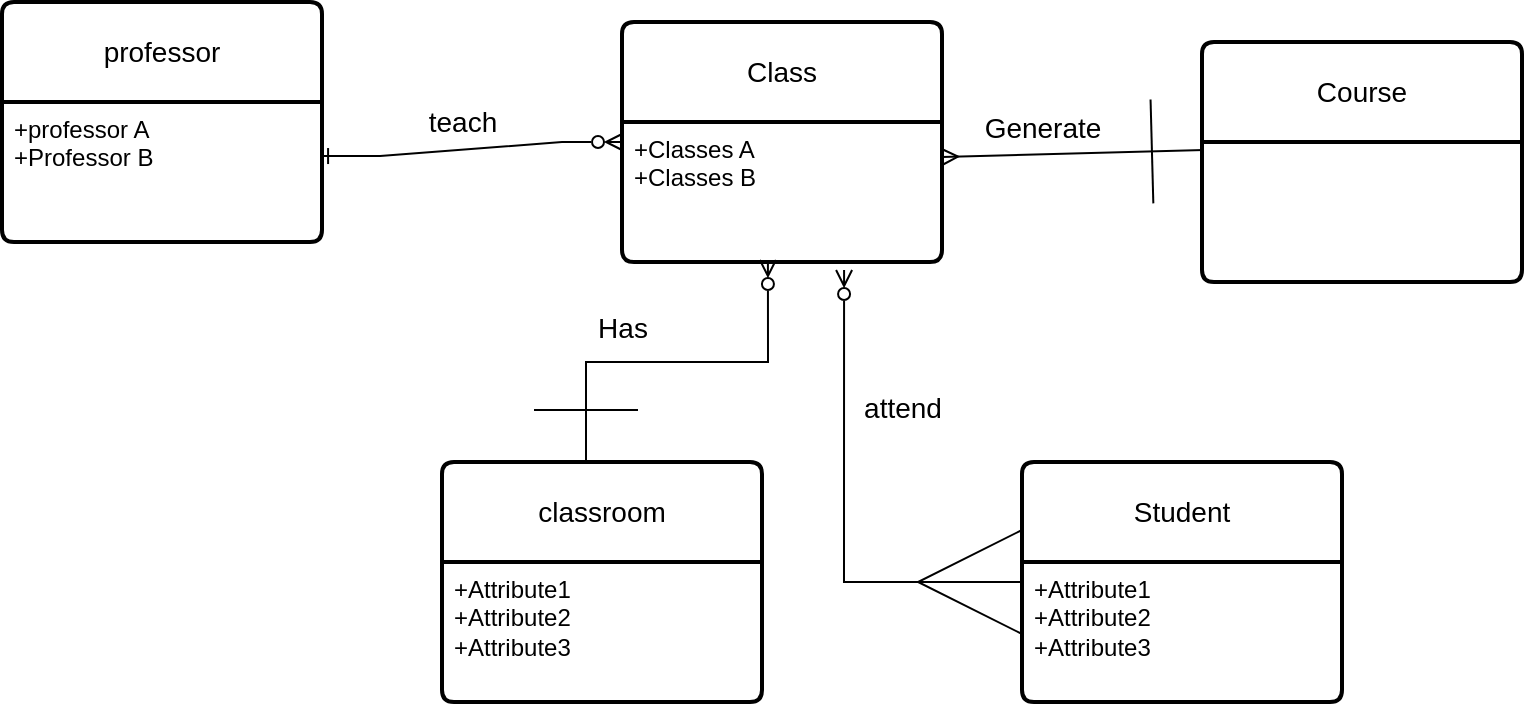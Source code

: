 <mxfile version="21.8.0" type="github" pages="2">
  <diagram name="Page-1" id="ucpoQI5Fnj8_0Z0wmXHn">
    <mxGraphModel dx="1434" dy="790" grid="1" gridSize="10" guides="1" tooltips="1" connect="1" arrows="1" fold="1" page="1" pageScale="1" pageWidth="850" pageHeight="1100" math="0" shadow="0">
      <root>
        <mxCell id="0" />
        <mxCell id="1" parent="0" />
        <mxCell id="C6ej6HqzMv-sukLRbrA7-1" value="Class" style="swimlane;childLayout=stackLayout;horizontal=1;startSize=50;horizontalStack=0;rounded=1;fontSize=14;fontStyle=0;strokeWidth=2;resizeParent=0;resizeLast=1;shadow=0;dashed=0;align=center;arcSize=4;whiteSpace=wrap;html=1;" vertex="1" parent="1">
          <mxGeometry x="320" y="280" width="160" height="120" as="geometry" />
        </mxCell>
        <mxCell id="C6ej6HqzMv-sukLRbrA7-2" value="+Classes A&lt;br&gt;+Classes B" style="align=left;strokeColor=none;fillColor=none;spacingLeft=4;fontSize=12;verticalAlign=top;resizable=0;rotatable=0;part=1;html=1;" vertex="1" parent="C6ej6HqzMv-sukLRbrA7-1">
          <mxGeometry y="50" width="160" height="70" as="geometry" />
        </mxCell>
        <mxCell id="C6ej6HqzMv-sukLRbrA7-3" value="professor" style="swimlane;childLayout=stackLayout;horizontal=1;startSize=50;horizontalStack=0;rounded=1;fontSize=14;fontStyle=0;strokeWidth=2;resizeParent=0;resizeLast=1;shadow=0;dashed=0;align=center;arcSize=4;whiteSpace=wrap;html=1;" vertex="1" parent="1">
          <mxGeometry x="10" y="270" width="160" height="120" as="geometry" />
        </mxCell>
        <mxCell id="C6ej6HqzMv-sukLRbrA7-4" value="+professor A&lt;br&gt;+Professor B&lt;br&gt;" style="align=left;strokeColor=none;fillColor=none;spacingLeft=4;fontSize=12;verticalAlign=top;resizable=0;rotatable=0;part=1;html=1;" vertex="1" parent="C6ej6HqzMv-sukLRbrA7-3">
          <mxGeometry y="50" width="160" height="70" as="geometry" />
        </mxCell>
        <mxCell id="C6ej6HqzMv-sukLRbrA7-6" value="" style="edgeStyle=entityRelationEdgeStyle;fontSize=12;html=1;endArrow=ERzeroToMany;startArrow=ERone;rounded=0;entryX=0;entryY=0.5;entryDx=0;entryDy=0;exitX=0.994;exitY=0.386;exitDx=0;exitDy=0;exitPerimeter=0;startFill=0;endFill=0;" edge="1" parent="1" source="C6ej6HqzMv-sukLRbrA7-4" target="C6ej6HqzMv-sukLRbrA7-1">
          <mxGeometry width="100" height="100" relative="1" as="geometry">
            <mxPoint x="370" y="460" as="sourcePoint" />
            <mxPoint x="470" y="360" as="targetPoint" />
          </mxGeometry>
        </mxCell>
        <mxCell id="C6ej6HqzMv-sukLRbrA7-7" value="Course" style="swimlane;childLayout=stackLayout;horizontal=1;startSize=50;horizontalStack=0;rounded=1;fontSize=14;fontStyle=0;strokeWidth=2;resizeParent=0;resizeLast=1;shadow=0;dashed=0;align=center;arcSize=4;whiteSpace=wrap;html=1;" vertex="1" parent="1">
          <mxGeometry x="610" y="290" width="160" height="120" as="geometry" />
        </mxCell>
        <mxCell id="C6ej6HqzMv-sukLRbrA7-9" value="classroom" style="swimlane;childLayout=stackLayout;horizontal=1;startSize=50;horizontalStack=0;rounded=1;fontSize=14;fontStyle=0;strokeWidth=2;resizeParent=0;resizeLast=1;shadow=0;dashed=0;align=center;arcSize=4;whiteSpace=wrap;html=1;" vertex="1" parent="1">
          <mxGeometry x="230" y="500" width="160" height="120" as="geometry" />
        </mxCell>
        <mxCell id="C6ej6HqzMv-sukLRbrA7-10" value="+Attribute1&#xa;+Attribute2&#xa;+Attribute3" style="align=left;strokeColor=none;fillColor=none;spacingLeft=4;fontSize=12;verticalAlign=top;resizable=0;rotatable=0;part=1;html=1;" vertex="1" parent="C6ej6HqzMv-sukLRbrA7-9">
          <mxGeometry y="50" width="160" height="70" as="geometry" />
        </mxCell>
        <mxCell id="C6ej6HqzMv-sukLRbrA7-13" value="" style="fontSize=12;html=1;endArrow=ERmany;endFill=0;rounded=0;fontFamily=Helvetica;fontColor=default;startSize=50;entryX=1;entryY=0.25;entryDx=0;entryDy=0;startArrow=ERone;startFill=0;exitX=0.006;exitY=0.45;exitDx=0;exitDy=0;exitPerimeter=0;" edge="1" parent="1" source="C6ej6HqzMv-sukLRbrA7-7" target="C6ej6HqzMv-sukLRbrA7-2">
          <mxGeometry width="100" height="100" relative="1" as="geometry">
            <mxPoint x="600" y="350" as="sourcePoint" />
            <mxPoint x="610" y="400" as="targetPoint" />
          </mxGeometry>
        </mxCell>
        <mxCell id="C6ej6HqzMv-sukLRbrA7-14" value="" style="edgeStyle=orthogonalEdgeStyle;fontSize=12;html=1;endArrow=ERzeroToMany;endFill=0;rounded=0;fontFamily=Helvetica;fontColor=default;startSize=50;entryX=0.456;entryY=0.986;entryDx=0;entryDy=0;exitX=0.45;exitY=0;exitDx=0;exitDy=0;entryPerimeter=0;startArrow=ERone;startFill=0;exitPerimeter=0;" edge="1" parent="1" source="C6ej6HqzMv-sukLRbrA7-9" target="C6ej6HqzMv-sukLRbrA7-2">
          <mxGeometry width="100" height="100" relative="1" as="geometry">
            <mxPoint x="240" y="570" as="sourcePoint" />
            <mxPoint x="370" y="410" as="targetPoint" />
          </mxGeometry>
        </mxCell>
        <mxCell id="C6ej6HqzMv-sukLRbrA7-15" value="teach" style="text;html=1;align=center;verticalAlign=middle;resizable=0;points=[];autosize=1;strokeColor=none;fillColor=none;fontSize=14;fontFamily=Helvetica;fontColor=default;" vertex="1" parent="1">
          <mxGeometry x="210" y="315" width="60" height="30" as="geometry" />
        </mxCell>
        <mxCell id="C6ej6HqzMv-sukLRbrA7-17" value="Student" style="swimlane;childLayout=stackLayout;horizontal=1;startSize=50;horizontalStack=0;rounded=1;fontSize=14;fontStyle=0;strokeWidth=2;resizeParent=0;resizeLast=1;shadow=0;dashed=0;align=center;arcSize=4;whiteSpace=wrap;html=1;strokeColor=default;verticalAlign=middle;fontFamily=Helvetica;fontColor=default;fillColor=default;" vertex="1" parent="1">
          <mxGeometry x="520" y="500" width="160" height="120" as="geometry" />
        </mxCell>
        <mxCell id="C6ej6HqzMv-sukLRbrA7-18" value="+Attribute1&#xa;+Attribute2&#xa;+Attribute3" style="align=left;strokeColor=none;fillColor=none;spacingLeft=4;fontSize=12;verticalAlign=top;resizable=0;rotatable=0;part=1;html=1;rounded=1;shadow=0;dashed=0;strokeWidth=2;fontFamily=Helvetica;fontColor=default;startSize=50;" vertex="1" parent="C6ej6HqzMv-sukLRbrA7-17">
          <mxGeometry y="50" width="160" height="70" as="geometry" />
        </mxCell>
        <mxCell id="C6ej6HqzMv-sukLRbrA7-20" value="Generate" style="text;html=1;align=center;verticalAlign=middle;resizable=0;points=[];autosize=1;strokeColor=none;fillColor=none;fontSize=14;fontFamily=Helvetica;fontColor=default;" vertex="1" parent="1">
          <mxGeometry x="490" y="318" width="80" height="30" as="geometry" />
        </mxCell>
        <mxCell id="C6ej6HqzMv-sukLRbrA7-21" style="edgeStyle=orthogonalEdgeStyle;rounded=0;orthogonalLoop=1;jettySize=auto;html=1;entryX=0.694;entryY=1.057;entryDx=0;entryDy=0;entryPerimeter=0;fontFamily=Helvetica;fontSize=14;fontColor=default;startSize=50;startArrow=ERmany;startFill=0;endArrow=ERzeroToMany;endFill=0;" edge="1" parent="1" source="C6ej6HqzMv-sukLRbrA7-17" target="C6ej6HqzMv-sukLRbrA7-2">
          <mxGeometry relative="1" as="geometry">
            <Array as="points">
              <mxPoint x="431" y="560" />
            </Array>
          </mxGeometry>
        </mxCell>
        <mxCell id="C6ej6HqzMv-sukLRbrA7-24" value="Has" style="text;html=1;align=center;verticalAlign=middle;resizable=0;points=[];autosize=1;strokeColor=none;fillColor=none;fontSize=14;fontFamily=Helvetica;fontColor=default;" vertex="1" parent="1">
          <mxGeometry x="295" y="418" width="50" height="30" as="geometry" />
        </mxCell>
        <mxCell id="C6ej6HqzMv-sukLRbrA7-25" value="attend" style="text;html=1;align=center;verticalAlign=middle;resizable=0;points=[];autosize=1;strokeColor=none;fillColor=none;fontSize=14;fontFamily=Helvetica;fontColor=default;" vertex="1" parent="1">
          <mxGeometry x="430" y="458" width="60" height="30" as="geometry" />
        </mxCell>
      </root>
    </mxGraphModel>
  </diagram>
  <diagram id="-_ReiI9OspDeu2r3yuNp" name="Page-2">
    <mxGraphModel dx="1434" dy="790" grid="1" gridSize="10" guides="1" tooltips="1" connect="1" arrows="1" fold="1" page="1" pageScale="1" pageWidth="850" pageHeight="1100" math="0" shadow="0">
      <root>
        <mxCell id="0" />
        <mxCell id="1" parent="0" />
        <mxCell id="LTZjBFHPBv4KuNJ1iIY4-10" style="rounded=0;orthogonalLoop=1;jettySize=auto;html=1;entryX=0;entryY=0.25;entryDx=0;entryDy=0;fontFamily=Helvetica;fontSize=14;fontColor=default;startSize=6;startArrow=ERzeroToMany;startFill=0;endArrow=ERone;endFill=0;exitX=1;exitY=0.25;exitDx=0;exitDy=0;" edge="1" parent="1" source="LTZjBFHPBv4KuNJ1iIY4-3" target="LTZjBFHPBv4KuNJ1iIY4-5">
          <mxGeometry relative="1" as="geometry">
            <mxPoint x="290" y="271.25" as="sourcePoint" />
            <mxPoint x="450" y="268.75" as="targetPoint" />
          </mxGeometry>
        </mxCell>
        <mxCell id="LTZjBFHPBv4KuNJ1iIY4-2" value="invoice" style="swimlane;childLayout=stackLayout;horizontal=1;startSize=50;horizontalStack=0;rounded=1;fontSize=14;fontStyle=0;strokeWidth=2;resizeParent=0;resizeLast=1;shadow=0;dashed=0;align=center;arcSize=4;whiteSpace=wrap;html=1;strokeColor=default;verticalAlign=middle;fontFamily=Helvetica;fontColor=default;fillColor=default;" vertex="1" parent="1">
          <mxGeometry x="120" y="200" width="160" height="120" as="geometry" />
        </mxCell>
        <mxCell id="LTZjBFHPBv4KuNJ1iIY4-3" value="+Invoice ID&lt;br&gt;+" style="align=left;strokeColor=none;fillColor=none;spacingLeft=4;fontSize=12;verticalAlign=top;resizable=0;rotatable=0;part=1;html=1;rounded=1;shadow=0;dashed=0;strokeWidth=2;fontFamily=Helvetica;fontColor=default;startSize=50;" vertex="1" parent="LTZjBFHPBv4KuNJ1iIY4-2">
          <mxGeometry y="50" width="160" height="70" as="geometry" />
        </mxCell>
        <mxCell id="LTZjBFHPBv4KuNJ1iIY4-4" value="sale person" style="swimlane;childLayout=stackLayout;horizontal=1;startSize=50;horizontalStack=0;rounded=1;fontSize=14;fontStyle=0;strokeWidth=2;resizeParent=0;resizeLast=1;shadow=0;dashed=0;align=center;arcSize=4;whiteSpace=wrap;html=1;strokeColor=default;verticalAlign=middle;fontFamily=Helvetica;fontColor=default;fillColor=default;" vertex="1" parent="1">
          <mxGeometry x="410" y="200" width="160" height="120" as="geometry" />
        </mxCell>
        <mxCell id="LTZjBFHPBv4KuNJ1iIY4-5" value="-Sales Person ID&lt;br&gt;-Sales Person Name" style="align=left;strokeColor=none;fillColor=none;spacingLeft=4;fontSize=12;verticalAlign=top;resizable=0;rotatable=0;part=1;html=1;rounded=1;shadow=0;dashed=0;strokeWidth=2;fontFamily=Helvetica;fontColor=default;startSize=50;" vertex="1" parent="LTZjBFHPBv4KuNJ1iIY4-4">
          <mxGeometry y="50" width="160" height="70" as="geometry" />
        </mxCell>
        <mxCell id="LTZjBFHPBv4KuNJ1iIY4-11" style="edgeStyle=orthogonalEdgeStyle;rounded=0;orthogonalLoop=1;jettySize=auto;html=1;entryX=1;entryY=0.5;entryDx=0;entryDy=0;fontFamily=Helvetica;fontSize=14;fontColor=default;startSize=6;endArrow=ERzeroToMany;endFill=0;startArrow=ERone;startFill=0;" edge="1" parent="1" source="LTZjBFHPBv4KuNJ1iIY4-6" target="LTZjBFHPBv4KuNJ1iIY4-8">
          <mxGeometry relative="1" as="geometry" />
        </mxCell>
        <mxCell id="LTZjBFHPBv4KuNJ1iIY4-6" value="supplier" style="swimlane;childLayout=stackLayout;horizontal=1;startSize=50;horizontalStack=0;rounded=1;fontSize=14;fontStyle=0;strokeWidth=2;resizeParent=0;resizeLast=1;shadow=0;dashed=0;align=center;arcSize=4;whiteSpace=wrap;html=1;strokeColor=default;verticalAlign=middle;fontFamily=Helvetica;fontColor=default;fillColor=default;" vertex="1" parent="1">
          <mxGeometry x="425" y="410" width="160" height="120" as="geometry" />
        </mxCell>
        <mxCell id="LTZjBFHPBv4KuNJ1iIY4-7" value="-Supplier ID&lt;br&gt;-Supplier Name" style="align=left;strokeColor=none;fillColor=none;spacingLeft=4;fontSize=12;verticalAlign=top;resizable=0;rotatable=0;part=1;html=1;rounded=1;shadow=0;dashed=0;strokeWidth=2;fontFamily=Helvetica;fontColor=default;startSize=50;" vertex="1" parent="LTZjBFHPBv4KuNJ1iIY4-6">
          <mxGeometry y="50" width="160" height="70" as="geometry" />
        </mxCell>
        <mxCell id="LTZjBFHPBv4KuNJ1iIY4-8" value="Product" style="swimlane;childLayout=stackLayout;horizontal=1;startSize=50;horizontalStack=0;rounded=1;fontSize=14;fontStyle=0;strokeWidth=2;resizeParent=0;resizeLast=1;shadow=0;dashed=0;align=center;arcSize=4;whiteSpace=wrap;html=1;strokeColor=default;verticalAlign=middle;fontFamily=Helvetica;fontColor=default;fillColor=default;" vertex="1" parent="1">
          <mxGeometry x="90" y="410" width="160" height="120" as="geometry" />
        </mxCell>
        <mxCell id="LTZjBFHPBv4KuNJ1iIY4-9" value="-Product ID&lt;br&gt;-Product Name&lt;br&gt;-Supplier ID" style="align=left;strokeColor=none;fillColor=none;spacingLeft=4;fontSize=12;verticalAlign=top;resizable=0;rotatable=0;part=1;html=1;rounded=1;shadow=0;dashed=0;strokeWidth=2;fontFamily=Helvetica;fontColor=default;startSize=50;" vertex="1" parent="LTZjBFHPBv4KuNJ1iIY4-8">
          <mxGeometry y="50" width="160" height="70" as="geometry" />
        </mxCell>
        <mxCell id="LTZjBFHPBv4KuNJ1iIY4-12" style="rounded=0;orthogonalLoop=1;jettySize=auto;html=1;entryX=0.675;entryY=0.025;entryDx=0;entryDy=0;entryPerimeter=0;fontFamily=Helvetica;fontSize=14;fontColor=default;startSize=6;startArrow=ERzeroToMany;startFill=0;endArrow=ERzeroToMany;endFill=0;" edge="1" parent="1" source="LTZjBFHPBv4KuNJ1iIY4-3" target="LTZjBFHPBv4KuNJ1iIY4-8">
          <mxGeometry relative="1" as="geometry" />
        </mxCell>
      </root>
    </mxGraphModel>
  </diagram>
</mxfile>
